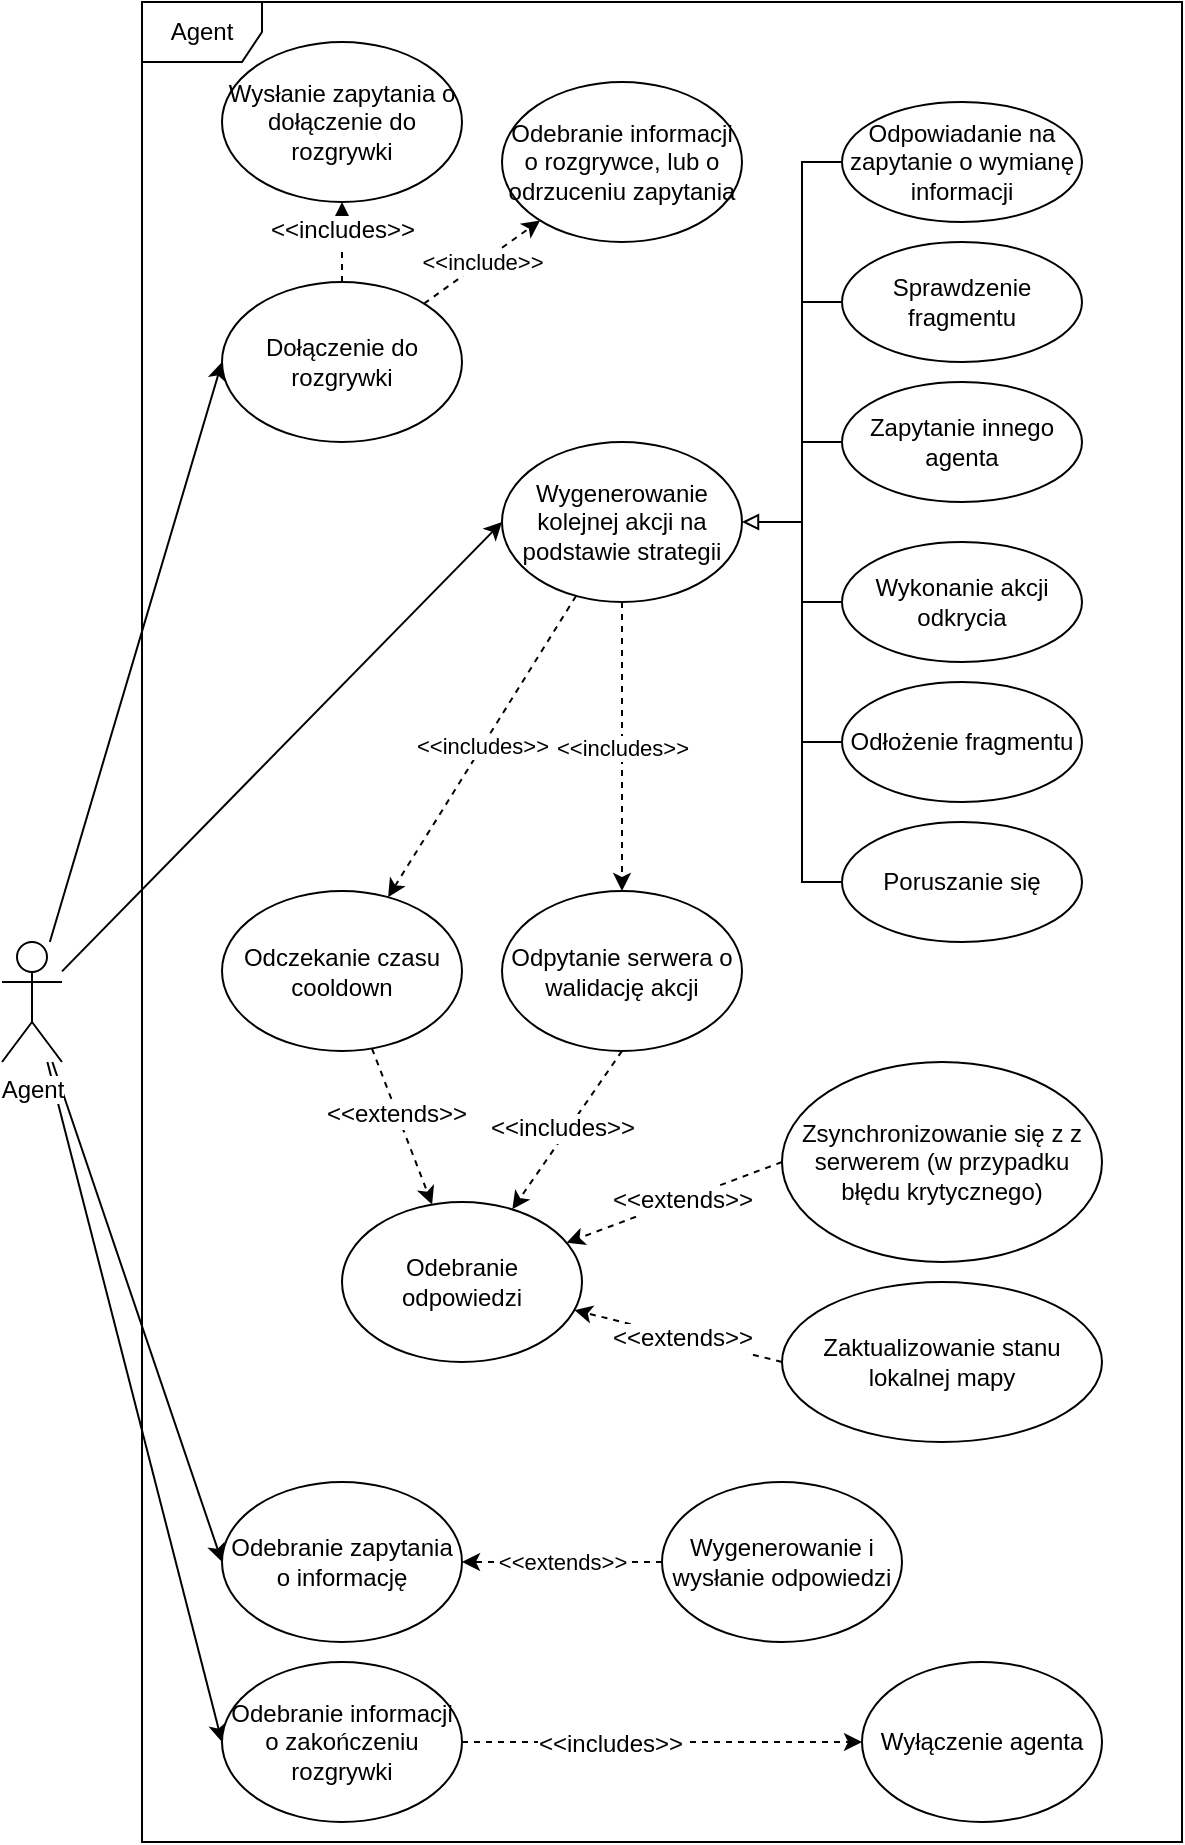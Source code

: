 <mxfile version="12.2.9" type="device" pages="1"><diagram id="y18sZrOHqwdbSv7VJpWQ" name="Page-1"><mxGraphModel dx="1345" dy="820" grid="1" gridSize="10" guides="1" tooltips="1" connect="1" arrows="1" fold="1" page="1" pageScale="1" pageWidth="827" pageHeight="1169" math="0" shadow="0"><root><mxCell id="0"/><mxCell id="1" parent="0"/><mxCell id="zkz7t7BwOyu1E9lN4mDM-44" style="rounded=0;orthogonalLoop=1;jettySize=auto;html=1;entryX=0;entryY=0.5;entryDx=0;entryDy=0;" parent="1" source="zkz7t7BwOyu1E9lN4mDM-1" target="zkz7t7BwOyu1E9lN4mDM-5" edge="1"><mxGeometry relative="1" as="geometry"/></mxCell><mxCell id="zkz7t7BwOyu1E9lN4mDM-87" style="edgeStyle=none;rounded=0;orthogonalLoop=1;jettySize=auto;html=1;entryX=0;entryY=0.5;entryDx=0;entryDy=0;" parent="1" source="zkz7t7BwOyu1E9lN4mDM-1" target="zkz7t7BwOyu1E9lN4mDM-13" edge="1"><mxGeometry relative="1" as="geometry"/></mxCell><mxCell id="zkz7t7BwOyu1E9lN4mDM-92" style="edgeStyle=none;rounded=0;orthogonalLoop=1;jettySize=auto;html=1;entryX=0;entryY=0.5;entryDx=0;entryDy=0;" parent="1" source="zkz7t7BwOyu1E9lN4mDM-1" target="zkz7t7BwOyu1E9lN4mDM-91" edge="1"><mxGeometry relative="1" as="geometry"/></mxCell><mxCell id="zkz7t7BwOyu1E9lN4mDM-104" style="edgeStyle=none;rounded=0;orthogonalLoop=1;jettySize=auto;html=1;entryX=0;entryY=0.5;entryDx=0;entryDy=0;" parent="1" source="zkz7t7BwOyu1E9lN4mDM-1" target="zkz7t7BwOyu1E9lN4mDM-100" edge="1"><mxGeometry relative="1" as="geometry"/></mxCell><mxCell id="zkz7t7BwOyu1E9lN4mDM-1" value="Agent" style="shape=umlActor;verticalLabelPosition=bottom;labelBackgroundColor=#ffffff;verticalAlign=top;html=1;outlineConnect=0;" parent="1" vertex="1"><mxGeometry x="10" y="570" width="30" height="60" as="geometry"/></mxCell><mxCell id="zkz7t7BwOyu1E9lN4mDM-45" style="rounded=0;orthogonalLoop=1;jettySize=auto;html=1;dashed=1;" parent="1" source="zkz7t7BwOyu1E9lN4mDM-5" target="zkz7t7BwOyu1E9lN4mDM-6" edge="1"><mxGeometry relative="1" as="geometry"/></mxCell><mxCell id="zkz7t7BwOyu1E9lN4mDM-51" value="&amp;lt;&amp;lt;includes&amp;gt;&amp;gt;" style="text;html=1;resizable=0;points=[];align=center;verticalAlign=middle;labelBackgroundColor=#ffffff;" parent="zkz7t7BwOyu1E9lN4mDM-45" vertex="1" connectable="0"><mxGeometry x="0.318" relative="1" as="geometry"><mxPoint as="offset"/></mxGeometry></mxCell><mxCell id="zkz7t7BwOyu1E9lN4mDM-46" value="&amp;lt;&amp;lt;include&amp;gt;&amp;gt;" style="rounded=0;orthogonalLoop=1;jettySize=auto;html=1;dashed=1;" parent="1" source="zkz7t7BwOyu1E9lN4mDM-5" target="zkz7t7BwOyu1E9lN4mDM-7" edge="1"><mxGeometry relative="1" as="geometry"/></mxCell><mxCell id="zkz7t7BwOyu1E9lN4mDM-5" value="Dołączenie do rozgrywki" style="ellipse;whiteSpace=wrap;html=1;" parent="1" vertex="1"><mxGeometry x="120" y="240" width="120" height="80" as="geometry"/></mxCell><mxCell id="zkz7t7BwOyu1E9lN4mDM-6" value="Wysłanie zapytania o dołączenie do rozgrywki" style="ellipse;whiteSpace=wrap;html=1;" parent="1" vertex="1"><mxGeometry x="120" y="120" width="120" height="80" as="geometry"/></mxCell><mxCell id="zkz7t7BwOyu1E9lN4mDM-7" value="Odebranie informacji o rozgrywce, lub o odrzuceniu zapytania" style="ellipse;whiteSpace=wrap;html=1;" parent="1" vertex="1"><mxGeometry x="260" y="140" width="120" height="80" as="geometry"/></mxCell><mxCell id="lC2QQn_b_PSM3WyZKsz_-4" value="&amp;lt;&amp;lt;includes&amp;gt;&amp;gt;" style="rounded=0;orthogonalLoop=1;jettySize=auto;html=1;dashed=1;" parent="1" source="zkz7t7BwOyu1E9lN4mDM-13" target="zkz7t7BwOyu1E9lN4mDM-68" edge="1"><mxGeometry relative="1" as="geometry"/></mxCell><mxCell id="9Pg-fDKwZ3imfTq35cmY-1" value="&amp;lt;&amp;lt;includes&amp;gt;&amp;gt;" style="edgeStyle=none;rounded=0;orthogonalLoop=1;jettySize=auto;html=1;dashed=1;" parent="1" source="zkz7t7BwOyu1E9lN4mDM-13" target="zkz7t7BwOyu1E9lN4mDM-54" edge="1"><mxGeometry relative="1" as="geometry"/></mxCell><mxCell id="zkz7t7BwOyu1E9lN4mDM-13" value="Wygenerowanie kolejnej akcji na podstawie strategii" style="ellipse;whiteSpace=wrap;html=1;" parent="1" vertex="1"><mxGeometry x="260" y="320" width="120" height="80" as="geometry"/></mxCell><mxCell id="9Pg-fDKwZ3imfTq35cmY-9" style="edgeStyle=orthogonalEdgeStyle;rounded=0;orthogonalLoop=1;jettySize=auto;html=1;endArrow=none;endFill=0;" parent="1" source="zkz7t7BwOyu1E9lN4mDM-16" edge="1"><mxGeometry relative="1" as="geometry"><mxPoint x="410" y="250.0" as="targetPoint"/></mxGeometry></mxCell><mxCell id="zkz7t7BwOyu1E9lN4mDM-16" value="Odpowiadanie na zapytanie o wymianę informacji" style="ellipse;whiteSpace=wrap;html=1;" parent="1" vertex="1"><mxGeometry x="430" y="150" width="120" height="60" as="geometry"/></mxCell><mxCell id="9Pg-fDKwZ3imfTq35cmY-7" style="edgeStyle=orthogonalEdgeStyle;rounded=0;orthogonalLoop=1;jettySize=auto;html=1;endArrow=none;endFill=0;" parent="1" source="zkz7t7BwOyu1E9lN4mDM-17" edge="1"><mxGeometry relative="1" as="geometry"><mxPoint x="410" y="470" as="targetPoint"/></mxGeometry></mxCell><mxCell id="zkz7t7BwOyu1E9lN4mDM-17" value="Poruszanie się" style="ellipse;whiteSpace=wrap;html=1;" parent="1" vertex="1"><mxGeometry x="430" y="510" width="120" height="60" as="geometry"/></mxCell><mxCell id="9Pg-fDKwZ3imfTq35cmY-6" style="edgeStyle=orthogonalEdgeStyle;rounded=0;orthogonalLoop=1;jettySize=auto;html=1;endArrow=none;endFill=0;" parent="1" source="zkz7t7BwOyu1E9lN4mDM-18" edge="1"><mxGeometry relative="1" as="geometry"><mxPoint x="410" y="400" as="targetPoint"/></mxGeometry></mxCell><mxCell id="zkz7t7BwOyu1E9lN4mDM-18" value="Odłożenie fragmentu" style="ellipse;whiteSpace=wrap;html=1;" parent="1" vertex="1"><mxGeometry x="430" y="440" width="120" height="60" as="geometry"/></mxCell><mxCell id="9Pg-fDKwZ3imfTq35cmY-5" style="edgeStyle=orthogonalEdgeStyle;rounded=0;orthogonalLoop=1;jettySize=auto;html=1;endArrow=none;endFill=0;" parent="1" source="zkz7t7BwOyu1E9lN4mDM-19" edge="1"><mxGeometry relative="1" as="geometry"><mxPoint x="410" y="360" as="targetPoint"/></mxGeometry></mxCell><mxCell id="zkz7t7BwOyu1E9lN4mDM-19" value="Wykonanie akcji odkrycia" style="ellipse;whiteSpace=wrap;html=1;" parent="1" vertex="1"><mxGeometry x="430" y="370" width="120" height="60" as="geometry"/></mxCell><mxCell id="9Pg-fDKwZ3imfTq35cmY-8" style="edgeStyle=orthogonalEdgeStyle;rounded=0;orthogonalLoop=1;jettySize=auto;html=1;endArrow=none;endFill=0;" parent="1" source="zkz7t7BwOyu1E9lN4mDM-20" edge="1"><mxGeometry relative="1" as="geometry"><mxPoint x="410" y="320" as="targetPoint"/></mxGeometry></mxCell><mxCell id="zkz7t7BwOyu1E9lN4mDM-20" value="Sprawdzenie fragmentu" style="ellipse;whiteSpace=wrap;html=1;" parent="1" vertex="1"><mxGeometry x="430" y="220" width="120" height="60" as="geometry"/></mxCell><mxCell id="9Pg-fDKwZ3imfTq35cmY-4" style="edgeStyle=orthogonalEdgeStyle;rounded=0;orthogonalLoop=1;jettySize=auto;html=1;entryX=1;entryY=0.5;entryDx=0;entryDy=0;endArrow=block;endFill=0;exitX=0;exitY=0.5;exitDx=0;exitDy=0;" parent="1" source="zkz7t7BwOyu1E9lN4mDM-21" target="zkz7t7BwOyu1E9lN4mDM-13" edge="1"><mxGeometry relative="1" as="geometry"><Array as="points"><mxPoint x="410" y="320"/><mxPoint x="410" y="360"/></Array></mxGeometry></mxCell><mxCell id="zkz7t7BwOyu1E9lN4mDM-21" value="Zapytanie innego agenta" style="ellipse;whiteSpace=wrap;html=1;" parent="1" vertex="1"><mxGeometry x="430" y="290" width="120" height="60" as="geometry"/></mxCell><mxCell id="zkz7t7BwOyu1E9lN4mDM-78" style="edgeStyle=none;rounded=0;orthogonalLoop=1;jettySize=auto;html=1;dashed=1;exitX=0.5;exitY=1;exitDx=0;exitDy=0;" parent="1" source="zkz7t7BwOyu1E9lN4mDM-54" target="zkz7t7BwOyu1E9lN4mDM-69" edge="1"><mxGeometry relative="1" as="geometry"/></mxCell><mxCell id="zkz7t7BwOyu1E9lN4mDM-79" value="&amp;lt;&amp;lt;includes&amp;gt;&amp;gt;" style="text;html=1;resizable=0;points=[];align=center;verticalAlign=middle;labelBackgroundColor=#ffffff;" parent="zkz7t7BwOyu1E9lN4mDM-78" vertex="1" connectable="0"><mxGeometry x="0.434" y="4" relative="1" as="geometry"><mxPoint x="6" y="-21" as="offset"/></mxGeometry></mxCell><mxCell id="zkz7t7BwOyu1E9lN4mDM-54" value="Odpytanie serwera o walidację akcji" style="ellipse;whiteSpace=wrap;html=1;" parent="1" vertex="1"><mxGeometry x="260" y="544.5" width="120" height="80" as="geometry"/></mxCell><mxCell id="zkz7t7BwOyu1E9lN4mDM-81" style="edgeStyle=none;rounded=0;orthogonalLoop=1;jettySize=auto;html=1;dashed=1;" parent="1" source="zkz7t7BwOyu1E9lN4mDM-68" target="zkz7t7BwOyu1E9lN4mDM-69" edge="1"><mxGeometry relative="1" as="geometry"/></mxCell><mxCell id="zkz7t7BwOyu1E9lN4mDM-83" value="&amp;lt;&amp;lt;extends&amp;gt;&amp;gt;" style="text;html=1;resizable=0;points=[];align=center;verticalAlign=middle;labelBackgroundColor=#ffffff;" parent="zkz7t7BwOyu1E9lN4mDM-81" vertex="1" connectable="0"><mxGeometry x="-0.184" y="-1" relative="1" as="geometry"><mxPoint as="offset"/></mxGeometry></mxCell><mxCell id="zkz7t7BwOyu1E9lN4mDM-68" value="Odczekanie czasu cooldown" style="ellipse;whiteSpace=wrap;html=1;" parent="1" vertex="1"><mxGeometry x="120" y="544.5" width="120" height="80" as="geometry"/></mxCell><mxCell id="zkz7t7BwOyu1E9lN4mDM-69" value="Odebranie odpowiedzi" style="ellipse;whiteSpace=wrap;html=1;" parent="1" vertex="1"><mxGeometry x="180" y="700" width="120" height="80" as="geometry"/></mxCell><mxCell id="zkz7t7BwOyu1E9lN4mDM-76" style="edgeStyle=none;rounded=0;orthogonalLoop=1;jettySize=auto;html=1;exitX=0;exitY=0.5;exitDx=0;exitDy=0;dashed=1;" parent="1" source="zkz7t7BwOyu1E9lN4mDM-70" target="zkz7t7BwOyu1E9lN4mDM-69" edge="1"><mxGeometry relative="1" as="geometry"/></mxCell><mxCell id="zkz7t7BwOyu1E9lN4mDM-77" value="&amp;lt;&amp;lt;extends&amp;gt;&amp;gt;" style="text;html=1;resizable=0;points=[];align=center;verticalAlign=middle;labelBackgroundColor=#ffffff;" parent="zkz7t7BwOyu1E9lN4mDM-76" vertex="1" connectable="0"><mxGeometry x="-0.308" y="1" relative="1" as="geometry"><mxPoint x="-13.5" y="4" as="offset"/></mxGeometry></mxCell><mxCell id="zkz7t7BwOyu1E9lN4mDM-70" value="Zsynchronizowanie się z z serwerem (w przypadku błędu krytycznego)" style="ellipse;whiteSpace=wrap;html=1;" parent="1" vertex="1"><mxGeometry x="400" y="630" width="160" height="100" as="geometry"/></mxCell><mxCell id="zkz7t7BwOyu1E9lN4mDM-89" style="edgeStyle=none;rounded=0;orthogonalLoop=1;jettySize=auto;html=1;exitX=0;exitY=0.5;exitDx=0;exitDy=0;dashed=1;" parent="1" source="zkz7t7BwOyu1E9lN4mDM-84" target="zkz7t7BwOyu1E9lN4mDM-69" edge="1"><mxGeometry relative="1" as="geometry"/></mxCell><mxCell id="zkz7t7BwOyu1E9lN4mDM-90" value="&amp;lt;&amp;lt;extends&amp;gt;&amp;gt;" style="text;html=1;resizable=0;points=[];align=center;verticalAlign=middle;labelBackgroundColor=#ffffff;" parent="zkz7t7BwOyu1E9lN4mDM-89" vertex="1" connectable="0"><mxGeometry x="-0.311" y="1" relative="1" as="geometry"><mxPoint x="-14.5" y="-4.5" as="offset"/></mxGeometry></mxCell><mxCell id="zkz7t7BwOyu1E9lN4mDM-84" value="Zaktualizowanie stanu lokalnej mapy" style="ellipse;whiteSpace=wrap;html=1;" parent="1" vertex="1"><mxGeometry x="400" y="740" width="160" height="80" as="geometry"/></mxCell><mxCell id="zkz7t7BwOyu1E9lN4mDM-91" value="Odebranie zapytania o informację" style="ellipse;whiteSpace=wrap;html=1;" parent="1" vertex="1"><mxGeometry x="120" y="840" width="120" height="80" as="geometry"/></mxCell><mxCell id="OEDYRtZ-t9ONFmdVaEOU-1" value="&amp;lt;&amp;lt;extends&amp;gt;&amp;gt;" style="edgeStyle=orthogonalEdgeStyle;rounded=0;orthogonalLoop=1;jettySize=auto;html=1;entryX=1;entryY=0.5;entryDx=0;entryDy=0;dashed=1;" edge="1" parent="1" source="zkz7t7BwOyu1E9lN4mDM-93" target="zkz7t7BwOyu1E9lN4mDM-91"><mxGeometry relative="1" as="geometry"/></mxCell><mxCell id="zkz7t7BwOyu1E9lN4mDM-93" value="Wygenerowanie i wysłanie odpowiedzi" style="ellipse;whiteSpace=wrap;html=1;" parent="1" vertex="1"><mxGeometry x="340" y="840" width="120" height="80" as="geometry"/></mxCell><mxCell id="zkz7t7BwOyu1E9lN4mDM-102" style="edgeStyle=none;rounded=0;orthogonalLoop=1;jettySize=auto;html=1;exitX=1;exitY=0.5;exitDx=0;exitDy=0;entryX=0;entryY=0.5;entryDx=0;entryDy=0;dashed=1;" parent="1" source="zkz7t7BwOyu1E9lN4mDM-100" target="zkz7t7BwOyu1E9lN4mDM-101" edge="1"><mxGeometry relative="1" as="geometry"/></mxCell><mxCell id="zkz7t7BwOyu1E9lN4mDM-103" value="&amp;lt;&amp;lt;includes&amp;gt;&amp;gt;" style="text;html=1;resizable=0;points=[];align=center;verticalAlign=middle;labelBackgroundColor=#ffffff;" parent="zkz7t7BwOyu1E9lN4mDM-102" vertex="1" connectable="0"><mxGeometry x="-0.267" y="-1" relative="1" as="geometry"><mxPoint as="offset"/></mxGeometry></mxCell><mxCell id="zkz7t7BwOyu1E9lN4mDM-100" value="Odebranie informacji o zakończeniu rozgrywki" style="ellipse;whiteSpace=wrap;html=1;" parent="1" vertex="1"><mxGeometry x="120" y="930" width="120" height="80" as="geometry"/></mxCell><mxCell id="zkz7t7BwOyu1E9lN4mDM-101" value="Wyłączenie agenta" style="ellipse;whiteSpace=wrap;html=1;" parent="1" vertex="1"><mxGeometry x="440" y="930" width="120" height="80" as="geometry"/></mxCell><mxCell id="lC2QQn_b_PSM3WyZKsz_-6" value="Agent" style="shape=umlFrame;whiteSpace=wrap;html=1;" parent="1" vertex="1"><mxGeometry x="80" y="100" width="520" height="920" as="geometry"/></mxCell></root></mxGraphModel></diagram></mxfile>